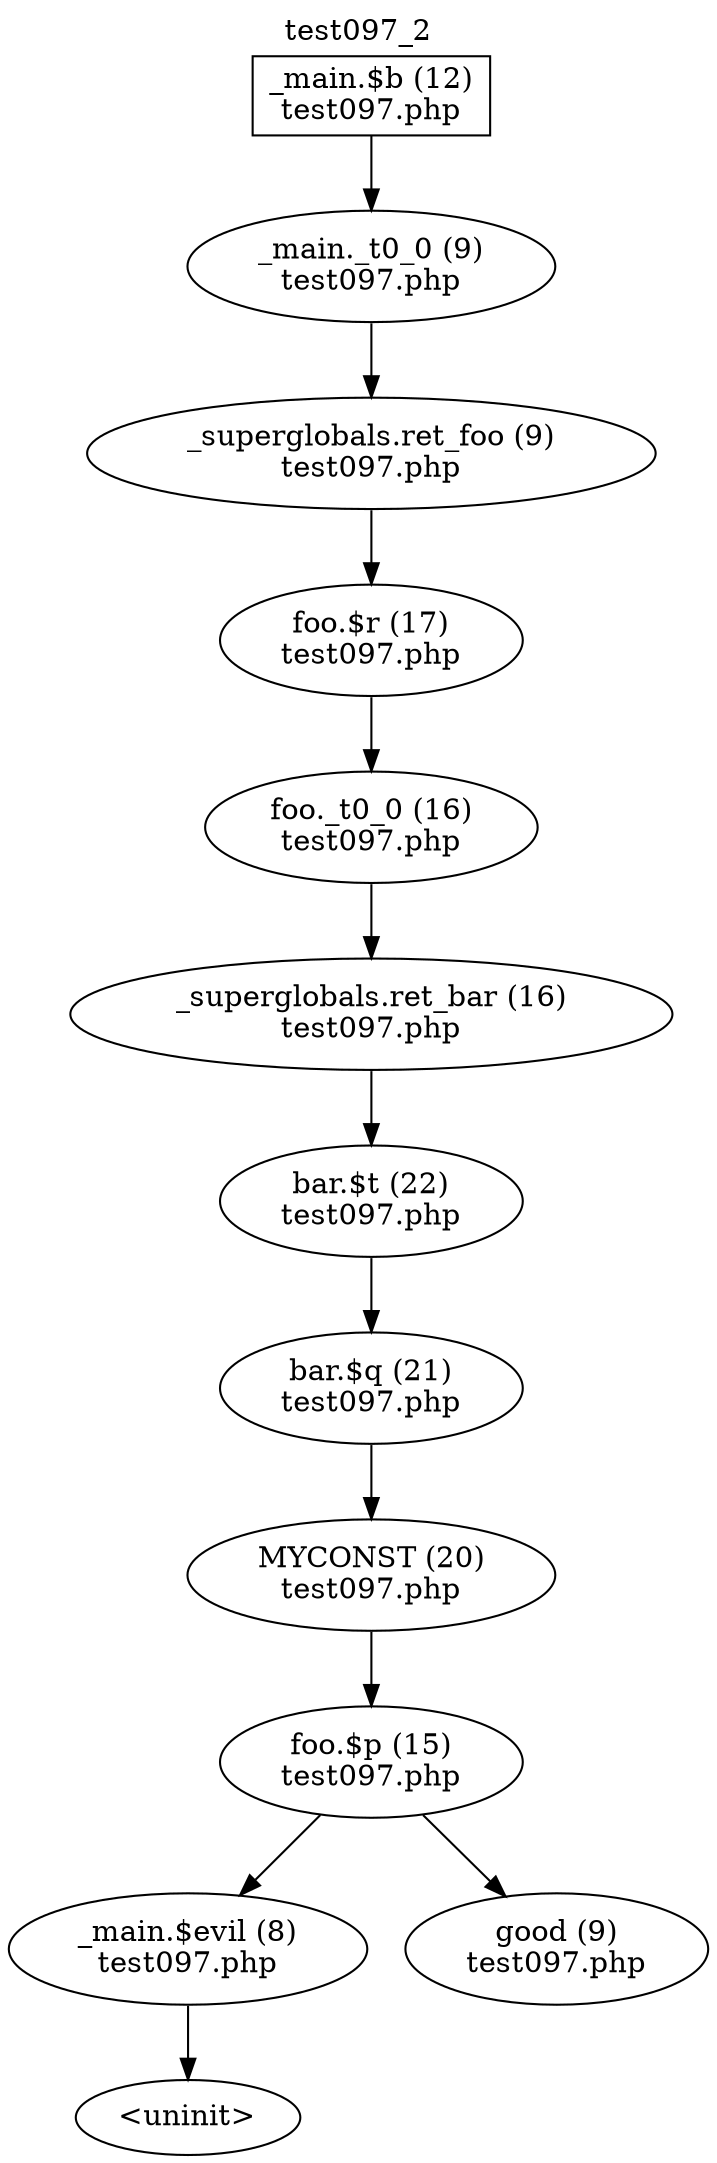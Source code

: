 digraph cfg {
  label="test097_2";
  labelloc=t;
  n1 [shape=box, label="_main.$b (12)\ntest097.php"];
  n2 [shape=ellipse, label="_main._t0_0 (9)\ntest097.php"];
  n3 [shape=ellipse, label="_superglobals.ret_foo (9)\ntest097.php"];
  n4 [shape=ellipse, label="foo.$r (17)\ntest097.php"];
  n5 [shape=ellipse, label="foo._t0_0 (16)\ntest097.php"];
  n6 [shape=ellipse, label="_superglobals.ret_bar (16)\ntest097.php"];
  n7 [shape=ellipse, label="bar.$t (22)\ntest097.php"];
  n8 [shape=ellipse, label="bar.$q (21)\ntest097.php"];
  n9 [shape=ellipse, label="MYCONST (20)\ntest097.php"];
  n10 [shape=ellipse, label="foo.$p (15)\ntest097.php"];
  n11 [shape=ellipse, label="_main.$evil (8)\ntest097.php"];
  n12 [shape=ellipse, label="good (9)\ntest097.php"];
  n13 [shape=ellipse, label="<uninit>"];
  n1 -> n2;
  n10 -> n11;
  n10 -> n12;
  n11 -> n13;
  n2 -> n3;
  n3 -> n4;
  n4 -> n5;
  n5 -> n6;
  n6 -> n7;
  n7 -> n8;
  n8 -> n9;
  n9 -> n10;
}
